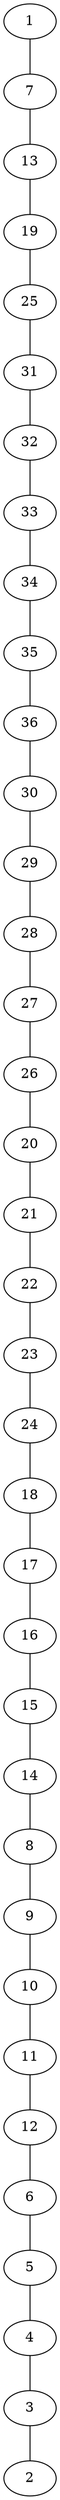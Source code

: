 graph arbol_DFS_I_G_1 {
    1;
    7;
    13;
    19;
    25;
    31;
    32;
    33;
    34;
    35;
    36;
    30;
    29;
    28;
    27;
    26;
    20;
    21;
    22;
    23;
    24;
    18;
    17;
    16;
    15;
    14;
    8;
    9;
    10;
    11;
    12;
    6;
    5;
    4;
    3;
    2;
    1 -- 7;
    7 -- 13;
    13 -- 19;
    19 -- 25;
    25 -- 31;
    31 -- 32;
    32 -- 33;
    33 -- 34;
    34 -- 35;
    35 -- 36;
    36 -- 30;
    30 -- 29;
    29 -- 28;
    28 -- 27;
    27 -- 26;
    26 -- 20;
    20 -- 21;
    21 -- 22;
    22 -- 23;
    23 -- 24;
    24 -- 18;
    18 -- 17;
    17 -- 16;
    16 -- 15;
    15 -- 14;
    14 -- 8;
    8 -- 9;
    9 -- 10;
    10 -- 11;
    11 -- 12;
    12 -- 6;
    6 -- 5;
    5 -- 4;
    4 -- 3;
    3 -- 2;
}